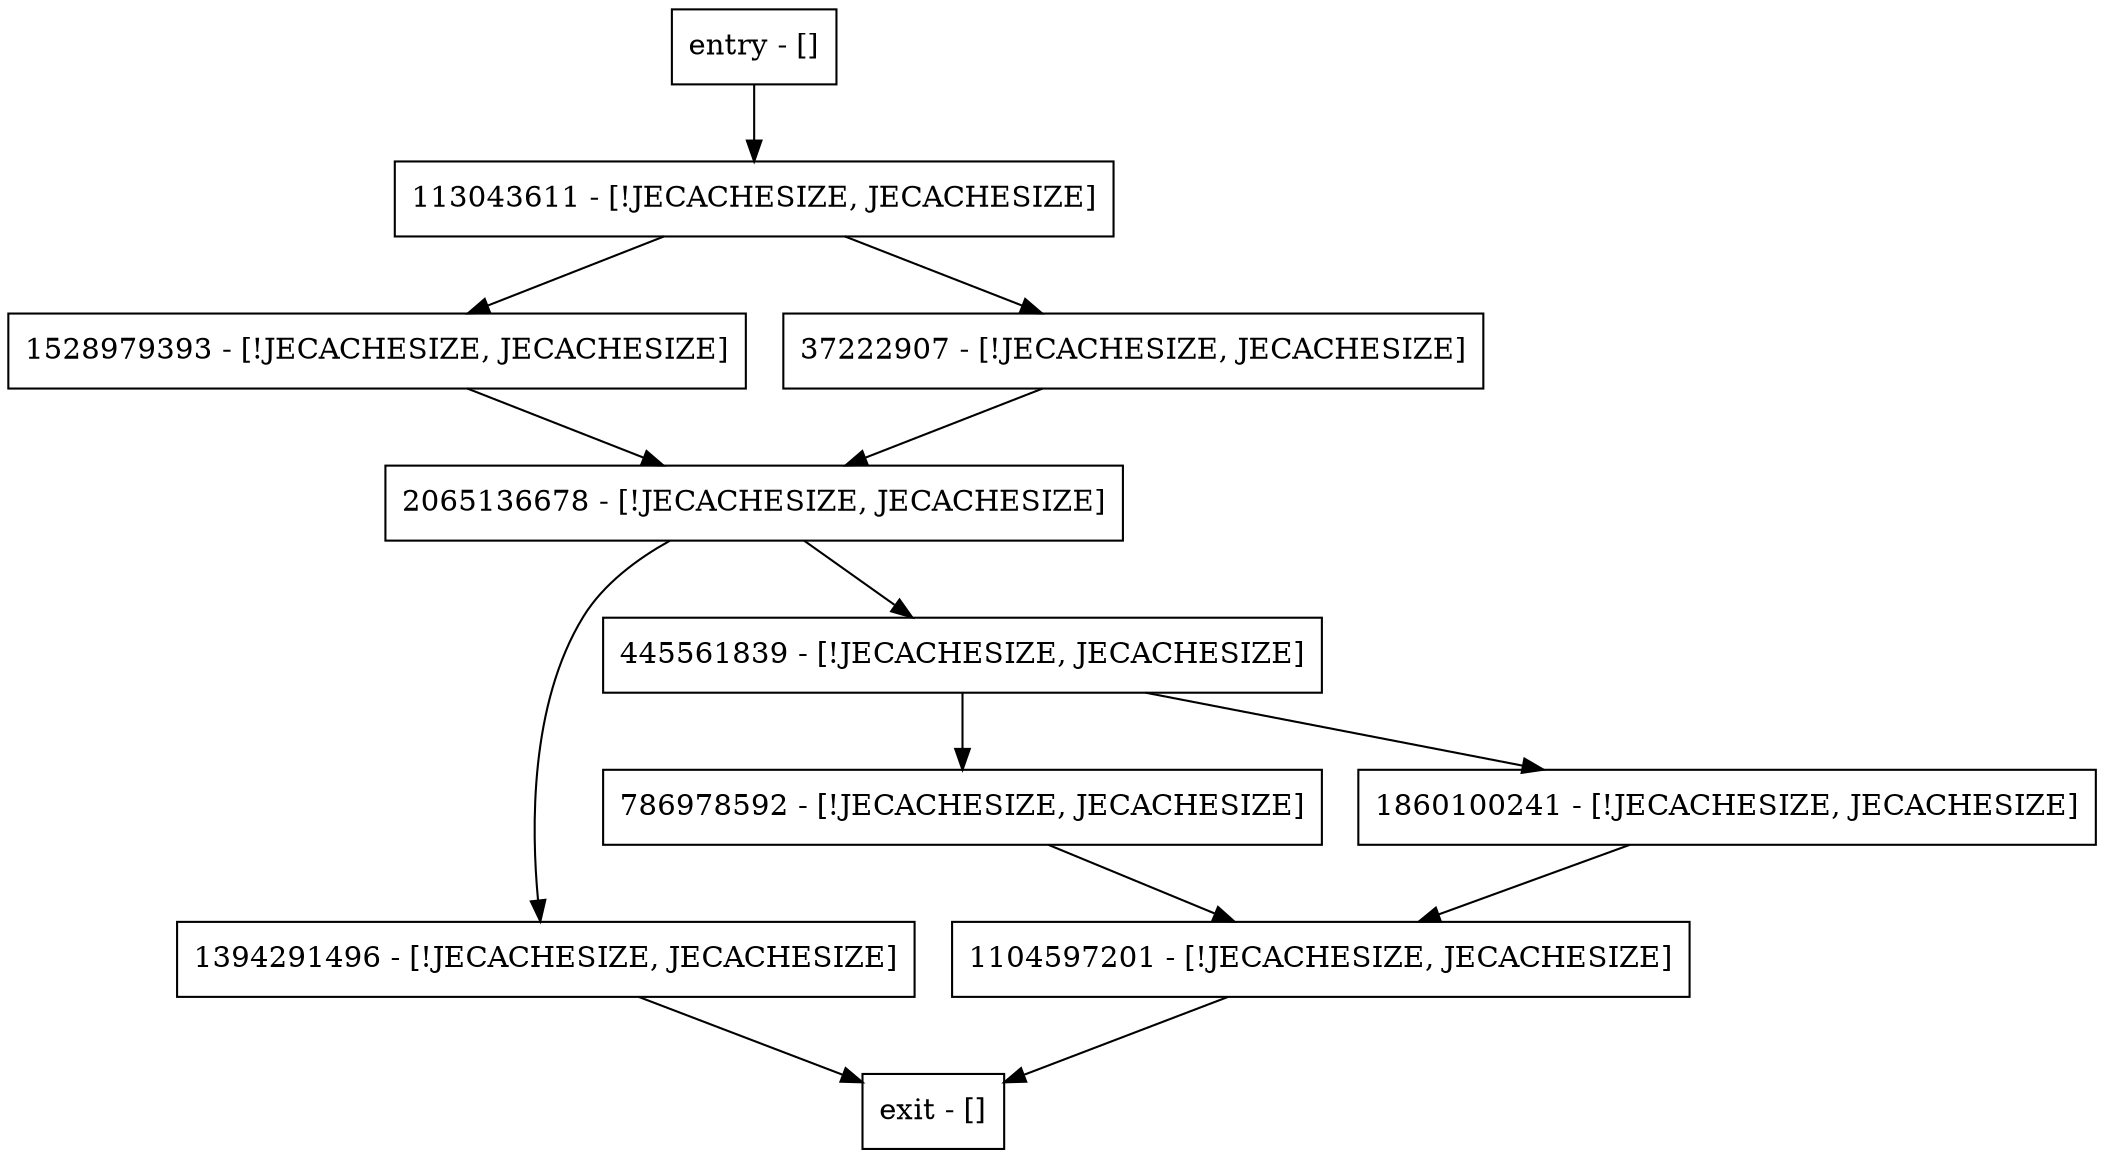 digraph open {
node [shape=record];
1394291496 [label="1394291496 - [!JECACHESIZE, JECACHESIZE]"];
entry [label="entry - []"];
exit [label="exit - []"];
786978592 [label="786978592 - [!JECACHESIZE, JECACHESIZE]"];
113043611 [label="113043611 - [!JECACHESIZE, JECACHESIZE]"];
1860100241 [label="1860100241 - [!JECACHESIZE, JECACHESIZE]"];
1104597201 [label="1104597201 - [!JECACHESIZE, JECACHESIZE]"];
1528979393 [label="1528979393 - [!JECACHESIZE, JECACHESIZE]"];
2065136678 [label="2065136678 - [!JECACHESIZE, JECACHESIZE]"];
445561839 [label="445561839 - [!JECACHESIZE, JECACHESIZE]"];
37222907 [label="37222907 - [!JECACHESIZE, JECACHESIZE]"];
entry;
exit;
1394291496 -> exit;
entry -> 113043611;
786978592 -> 1104597201;
113043611 -> 1528979393;
113043611 -> 37222907;
1860100241 -> 1104597201;
1104597201 -> exit;
1528979393 -> 2065136678;
2065136678 -> 1394291496;
2065136678 -> 445561839;
445561839 -> 786978592;
445561839 -> 1860100241;
37222907 -> 2065136678;
}
